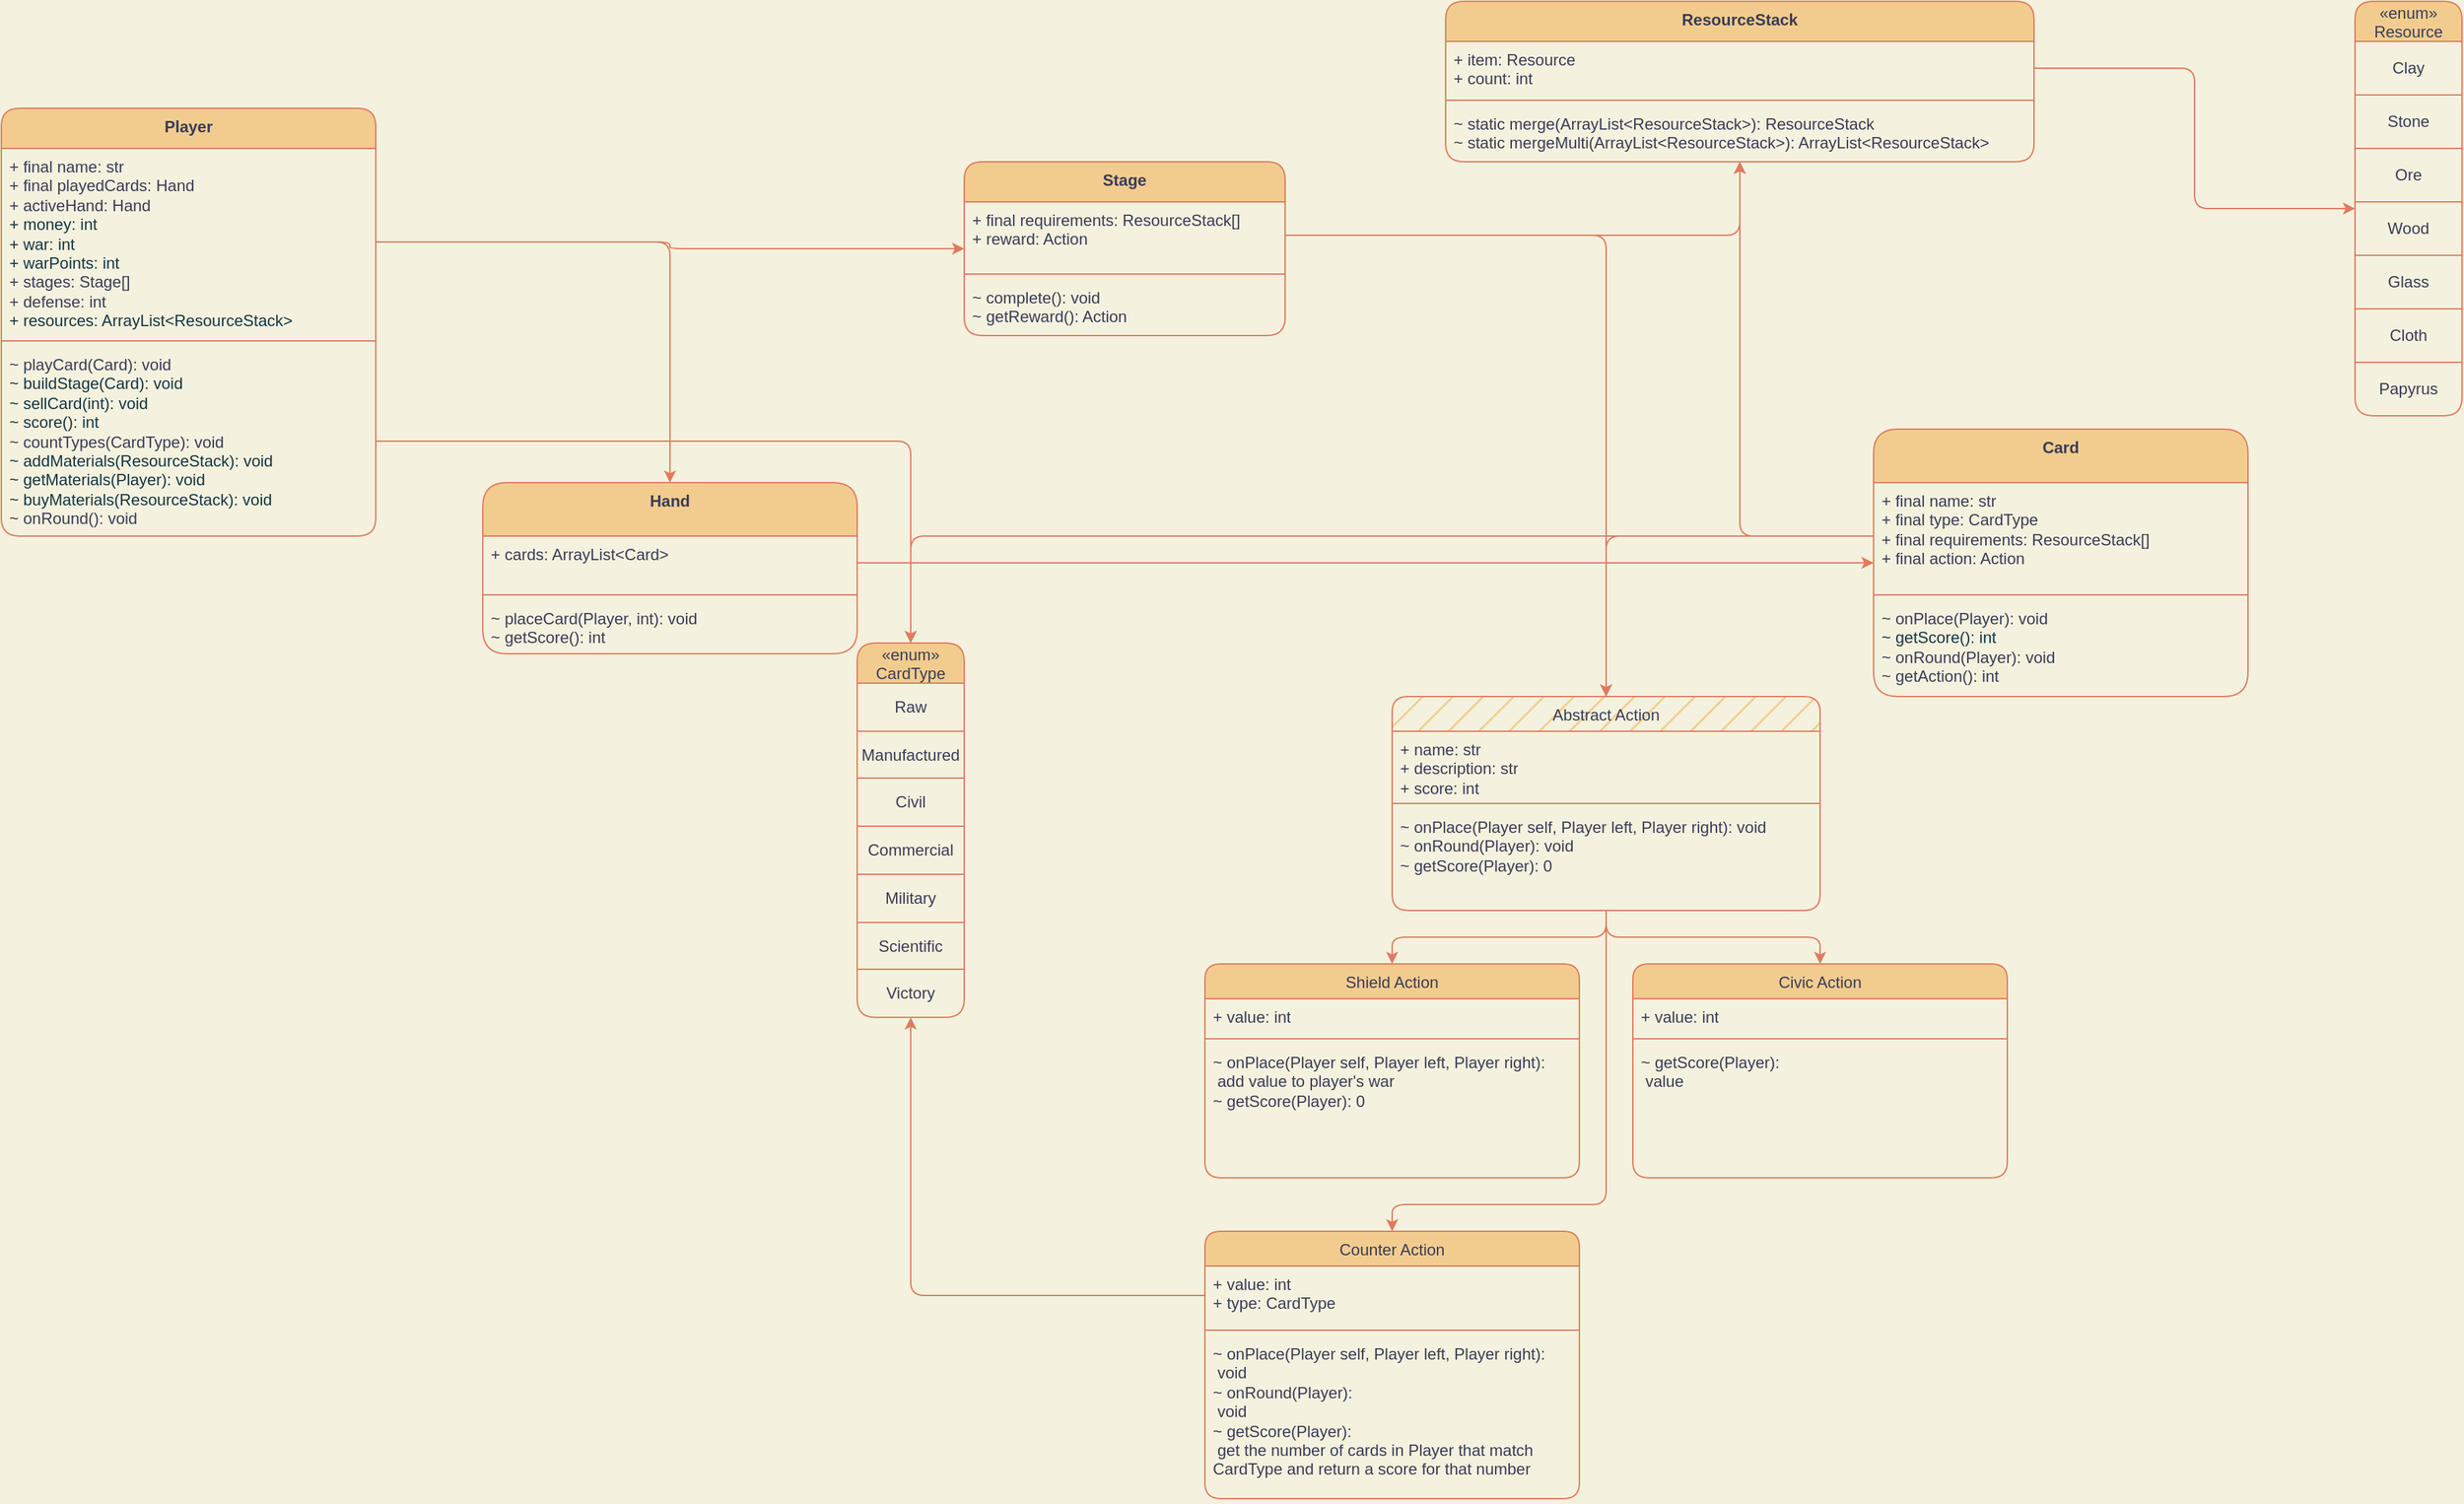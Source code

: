 <mxfile version="20.6.2" type="github">
  <diagram id="R2lEEEUBdFMjLlhIrx00" name="Page-1">
    <mxGraphModel dx="1355" dy="513" grid="1" gridSize="10" guides="1" tooltips="1" connect="1" arrows="1" fold="1" page="1" pageScale="1" pageWidth="850" pageHeight="1100" background="#F4F1DE" math="1" shadow="0" extFonts="Permanent Marker^https://fonts.googleapis.com/css?family=Permanent+Marker">
      <root>
        <mxCell id="0" />
        <mxCell id="1" parent="0" />
        <mxCell id="bpWkmBC9J1Y-tORT5dhZ-9" value="ResourceStack" style="swimlane;fontStyle=1;align=center;verticalAlign=top;childLayout=stackLayout;horizontal=1;startSize=30;horizontalStack=0;resizeParent=1;resizeParentMax=0;resizeLast=0;collapsible=1;marginBottom=0;whiteSpace=wrap;html=1;perimeterSpacing=0;glass=0;shadow=0;direction=east;labelBackgroundColor=none;fillColor=#F2CC8F;strokeColor=#E07A5F;fontColor=#393C56;rounded=1;" parent="1" vertex="1">
          <mxGeometry x="840" y="40" width="440" height="120" as="geometry">
            <mxRectangle x="50" y="124" width="130" height="30" as="alternateBounds" />
          </mxGeometry>
        </mxCell>
        <mxCell id="bpWkmBC9J1Y-tORT5dhZ-10" value="+ item: Resource&lt;br&gt;+ count: int" style="text;strokeColor=none;fillColor=none;align=left;verticalAlign=top;spacingLeft=4;spacingRight=4;overflow=hidden;rotatable=0;points=[[0,0.5],[1,0.5]];portConstraint=eastwest;whiteSpace=wrap;html=1;labelBackgroundColor=none;fontColor=#393C56;rounded=1;" parent="bpWkmBC9J1Y-tORT5dhZ-9" vertex="1">
          <mxGeometry y="30" width="440" height="40" as="geometry" />
        </mxCell>
        <mxCell id="bpWkmBC9J1Y-tORT5dhZ-11" value="" style="line;strokeWidth=1;fillColor=none;align=left;verticalAlign=middle;spacingTop=-1;spacingLeft=3;spacingRight=3;rotatable=0;labelPosition=right;points=[];portConstraint=eastwest;labelBackgroundColor=none;strokeColor=#E07A5F;fontColor=#393C56;rounded=1;" parent="bpWkmBC9J1Y-tORT5dhZ-9" vertex="1">
          <mxGeometry y="70" width="440" height="8" as="geometry" />
        </mxCell>
        <mxCell id="bpWkmBC9J1Y-tORT5dhZ-12" value="~ static merge(ArrayList&amp;lt;ResourceStack&amp;gt;): ResourceStack&lt;br&gt;~ static mergeMulti(ArrayList&amp;lt;ResourceStack&amp;gt;): ArrayList&amp;lt;ResourceStack&amp;gt;" style="text;strokeColor=none;fillColor=none;align=left;verticalAlign=top;spacingLeft=4;spacingRight=4;overflow=hidden;rotatable=0;points=[[0,0.5],[1,0.5]];portConstraint=eastwest;whiteSpace=wrap;html=1;labelBackgroundColor=none;fontColor=#393C56;rounded=1;" parent="bpWkmBC9J1Y-tORT5dhZ-9" vertex="1">
          <mxGeometry y="78" width="440" height="42" as="geometry" />
        </mxCell>
        <mxCell id="bpWkmBC9J1Y-tORT5dhZ-85" value="«enum»&#xa;Resource" style="shape=table;startSize=30;container=1;collapsible=0;childLayout=tableLayout;labelBackgroundColor=none;fillColor=#F2CC8F;strokeColor=#E07A5F;fontColor=#393C56;rounded=1;" parent="1" vertex="1">
          <mxGeometry x="1520" y="40" width="80" height="310" as="geometry" />
        </mxCell>
        <mxCell id="bpWkmBC9J1Y-tORT5dhZ-86" value="" style="shape=tableRow;horizontal=0;startSize=0;swimlaneHead=0;swimlaneBody=0;top=0;left=0;bottom=0;right=0;collapsible=0;dropTarget=0;fillColor=none;points=[[0,0.5],[1,0.5]];portConstraint=eastwest;labelBackgroundColor=none;strokeColor=#E07A5F;fontColor=#393C56;rounded=1;" parent="bpWkmBC9J1Y-tORT5dhZ-85" vertex="1">
          <mxGeometry y="30" width="80" height="40" as="geometry" />
        </mxCell>
        <mxCell id="bpWkmBC9J1Y-tORT5dhZ-87" value="Clay" style="shape=partialRectangle;html=1;whiteSpace=wrap;connectable=0;overflow=hidden;fillColor=none;top=0;left=0;bottom=0;right=0;pointerEvents=1;labelBackgroundColor=none;strokeColor=#E07A5F;fontColor=#393C56;rounded=1;" parent="bpWkmBC9J1Y-tORT5dhZ-86" vertex="1">
          <mxGeometry width="80" height="40" as="geometry">
            <mxRectangle width="80" height="40" as="alternateBounds" />
          </mxGeometry>
        </mxCell>
        <mxCell id="bpWkmBC9J1Y-tORT5dhZ-88" value="" style="shape=tableRow;horizontal=0;startSize=0;swimlaneHead=0;swimlaneBody=0;top=0;left=0;bottom=0;right=0;collapsible=0;dropTarget=0;fillColor=none;points=[[0,0.5],[1,0.5]];portConstraint=eastwest;labelBackgroundColor=none;strokeColor=#E07A5F;fontColor=#393C56;rounded=1;" parent="bpWkmBC9J1Y-tORT5dhZ-85" vertex="1">
          <mxGeometry y="70" width="80" height="40" as="geometry" />
        </mxCell>
        <mxCell id="bpWkmBC9J1Y-tORT5dhZ-89" value="Stone" style="shape=partialRectangle;html=1;whiteSpace=wrap;connectable=0;overflow=hidden;fillColor=none;top=0;left=0;bottom=0;right=0;pointerEvents=1;labelBackgroundColor=none;strokeColor=#E07A5F;fontColor=#393C56;rounded=1;" parent="bpWkmBC9J1Y-tORT5dhZ-88" vertex="1">
          <mxGeometry width="80" height="40" as="geometry">
            <mxRectangle width="80" height="40" as="alternateBounds" />
          </mxGeometry>
        </mxCell>
        <mxCell id="bpWkmBC9J1Y-tORT5dhZ-90" value="" style="shape=tableRow;horizontal=0;startSize=0;swimlaneHead=0;swimlaneBody=0;top=0;left=0;bottom=0;right=0;collapsible=0;dropTarget=0;fillColor=none;points=[[0,0.5],[1,0.5]];portConstraint=eastwest;labelBackgroundColor=none;strokeColor=#E07A5F;fontColor=#393C56;rounded=1;" parent="bpWkmBC9J1Y-tORT5dhZ-85" vertex="1">
          <mxGeometry y="110" width="80" height="40" as="geometry" />
        </mxCell>
        <mxCell id="bpWkmBC9J1Y-tORT5dhZ-91" value="Ore" style="shape=partialRectangle;html=1;whiteSpace=wrap;connectable=0;overflow=hidden;fillColor=none;top=0;left=0;bottom=0;right=0;pointerEvents=1;labelBackgroundColor=none;strokeColor=#E07A5F;fontColor=#393C56;rounded=1;" parent="bpWkmBC9J1Y-tORT5dhZ-90" vertex="1">
          <mxGeometry width="80" height="40" as="geometry">
            <mxRectangle width="80" height="40" as="alternateBounds" />
          </mxGeometry>
        </mxCell>
        <mxCell id="bpWkmBC9J1Y-tORT5dhZ-92" value="" style="shape=tableRow;horizontal=0;startSize=0;swimlaneHead=0;swimlaneBody=0;top=0;left=0;bottom=0;right=0;collapsible=0;dropTarget=0;fillColor=none;points=[[0,0.5],[1,0.5]];portConstraint=eastwest;labelBackgroundColor=none;strokeColor=#E07A5F;fontColor=#393C56;rounded=1;" parent="bpWkmBC9J1Y-tORT5dhZ-85" vertex="1">
          <mxGeometry y="150" width="80" height="40" as="geometry" />
        </mxCell>
        <mxCell id="bpWkmBC9J1Y-tORT5dhZ-93" value="Wood" style="shape=partialRectangle;html=1;whiteSpace=wrap;connectable=0;overflow=hidden;fillColor=none;top=0;left=0;bottom=0;right=0;pointerEvents=1;labelBackgroundColor=none;strokeColor=#E07A5F;fontColor=#393C56;rounded=1;" parent="bpWkmBC9J1Y-tORT5dhZ-92" vertex="1">
          <mxGeometry width="80" height="40" as="geometry">
            <mxRectangle width="80" height="40" as="alternateBounds" />
          </mxGeometry>
        </mxCell>
        <mxCell id="bpWkmBC9J1Y-tORT5dhZ-94" value="" style="shape=tableRow;horizontal=0;startSize=0;swimlaneHead=0;swimlaneBody=0;top=0;left=0;bottom=0;right=0;collapsible=0;dropTarget=0;fillColor=none;points=[[0,0.5],[1,0.5]];portConstraint=eastwest;labelBackgroundColor=none;strokeColor=#E07A5F;fontColor=#393C56;rounded=1;" parent="bpWkmBC9J1Y-tORT5dhZ-85" vertex="1">
          <mxGeometry y="190" width="80" height="40" as="geometry" />
        </mxCell>
        <mxCell id="bpWkmBC9J1Y-tORT5dhZ-95" value="Glass" style="shape=partialRectangle;html=1;whiteSpace=wrap;connectable=0;overflow=hidden;fillColor=none;top=0;left=0;bottom=0;right=0;pointerEvents=1;labelBackgroundColor=none;strokeColor=#E07A5F;fontColor=#393C56;rounded=1;" parent="bpWkmBC9J1Y-tORT5dhZ-94" vertex="1">
          <mxGeometry width="80" height="40" as="geometry">
            <mxRectangle width="80" height="40" as="alternateBounds" />
          </mxGeometry>
        </mxCell>
        <mxCell id="bpWkmBC9J1Y-tORT5dhZ-96" value="" style="shape=tableRow;horizontal=0;startSize=0;swimlaneHead=0;swimlaneBody=0;top=0;left=0;bottom=0;right=0;collapsible=0;dropTarget=0;fillColor=none;points=[[0,0.5],[1,0.5]];portConstraint=eastwest;labelBackgroundColor=none;strokeColor=#E07A5F;fontColor=#393C56;rounded=1;" parent="bpWkmBC9J1Y-tORT5dhZ-85" vertex="1">
          <mxGeometry y="230" width="80" height="40" as="geometry" />
        </mxCell>
        <mxCell id="bpWkmBC9J1Y-tORT5dhZ-97" value="Cloth" style="shape=partialRectangle;html=1;whiteSpace=wrap;connectable=0;overflow=hidden;fillColor=none;top=0;left=0;bottom=0;right=0;pointerEvents=1;labelBackgroundColor=none;strokeColor=#E07A5F;fontColor=#393C56;rounded=1;" parent="bpWkmBC9J1Y-tORT5dhZ-96" vertex="1">
          <mxGeometry width="80" height="40" as="geometry">
            <mxRectangle width="80" height="40" as="alternateBounds" />
          </mxGeometry>
        </mxCell>
        <mxCell id="bpWkmBC9J1Y-tORT5dhZ-98" value="" style="shape=tableRow;horizontal=0;startSize=0;swimlaneHead=0;swimlaneBody=0;top=0;left=0;bottom=0;right=0;collapsible=0;dropTarget=0;fillColor=none;points=[[0,0.5],[1,0.5]];portConstraint=eastwest;labelBackgroundColor=none;strokeColor=#E07A5F;fontColor=#393C56;rounded=1;" parent="bpWkmBC9J1Y-tORT5dhZ-85" vertex="1">
          <mxGeometry y="270" width="80" height="40" as="geometry" />
        </mxCell>
        <mxCell id="bpWkmBC9J1Y-tORT5dhZ-99" value="Papyrus" style="shape=partialRectangle;html=1;whiteSpace=wrap;connectable=0;overflow=hidden;fillColor=none;top=0;left=0;bottom=0;right=0;pointerEvents=1;labelBackgroundColor=none;strokeColor=#E07A5F;fontColor=#393C56;rounded=1;" parent="bpWkmBC9J1Y-tORT5dhZ-98" vertex="1">
          <mxGeometry width="80" height="40" as="geometry">
            <mxRectangle width="80" height="40" as="alternateBounds" />
          </mxGeometry>
        </mxCell>
        <mxCell id="bpWkmBC9J1Y-tORT5dhZ-108" style="edgeStyle=orthogonalEdgeStyle;rounded=1;orthogonalLoop=1;jettySize=auto;html=1;labelBackgroundColor=none;fontColor=#393C56;strokeColor=#E07A5F;" parent="1" source="bpWkmBC9J1Y-tORT5dhZ-10" target="bpWkmBC9J1Y-tORT5dhZ-85" edge="1">
          <mxGeometry relative="1" as="geometry" />
        </mxCell>
        <mxCell id="bpWkmBC9J1Y-tORT5dhZ-109" value="«enum»&#xa;CardType" style="shape=table;startSize=30;container=1;collapsible=0;childLayout=tableLayout;labelBackgroundColor=none;fillColor=#F2CC8F;strokeColor=#E07A5F;fontColor=#393C56;rounded=1;" parent="1" vertex="1">
          <mxGeometry x="400" y="520" width="80" height="280" as="geometry" />
        </mxCell>
        <mxCell id="Q0wWc361tSePcyOyGmPR-1" style="shape=tableRow;horizontal=0;startSize=0;swimlaneHead=0;swimlaneBody=0;top=0;left=0;bottom=0;right=0;collapsible=0;dropTarget=0;fillColor=none;points=[[0,0.5],[1,0.5]];portConstraint=eastwest;labelBackgroundColor=none;strokeColor=#E07A5F;fontColor=#393C56;rounded=1;" vertex="1" parent="bpWkmBC9J1Y-tORT5dhZ-109">
          <mxGeometry y="30" width="80" height="36" as="geometry" />
        </mxCell>
        <mxCell id="Q0wWc361tSePcyOyGmPR-2" value="Raw" style="shape=partialRectangle;html=1;whiteSpace=wrap;connectable=0;overflow=hidden;fillColor=none;top=0;left=0;bottom=0;right=0;pointerEvents=1;labelBackgroundColor=none;strokeColor=#E07A5F;fontColor=#393C56;rounded=1;" vertex="1" parent="Q0wWc361tSePcyOyGmPR-1">
          <mxGeometry width="80" height="36" as="geometry">
            <mxRectangle width="80" height="36" as="alternateBounds" />
          </mxGeometry>
        </mxCell>
        <mxCell id="Q0wWc361tSePcyOyGmPR-4" style="shape=tableRow;horizontal=0;startSize=0;swimlaneHead=0;swimlaneBody=0;top=0;left=0;bottom=0;right=0;collapsible=0;dropTarget=0;fillColor=none;points=[[0,0.5],[1,0.5]];portConstraint=eastwest;labelBackgroundColor=none;strokeColor=#E07A5F;fontColor=#393C56;rounded=1;" vertex="1" parent="bpWkmBC9J1Y-tORT5dhZ-109">
          <mxGeometry y="66" width="80" height="35" as="geometry" />
        </mxCell>
        <mxCell id="Q0wWc361tSePcyOyGmPR-5" value="Manufactured" style="shape=partialRectangle;html=1;whiteSpace=wrap;connectable=0;overflow=hidden;fillColor=none;top=0;left=0;bottom=0;right=0;pointerEvents=1;labelBackgroundColor=none;strokeColor=#E07A5F;fontColor=#393C56;rounded=1;" vertex="1" parent="Q0wWc361tSePcyOyGmPR-4">
          <mxGeometry width="80" height="35" as="geometry">
            <mxRectangle width="80" height="35" as="alternateBounds" />
          </mxGeometry>
        </mxCell>
        <mxCell id="bpWkmBC9J1Y-tORT5dhZ-110" value="" style="shape=tableRow;horizontal=0;startSize=0;swimlaneHead=0;swimlaneBody=0;top=0;left=0;bottom=0;right=0;collapsible=0;dropTarget=0;fillColor=none;points=[[0,0.5],[1,0.5]];portConstraint=eastwest;labelBackgroundColor=none;strokeColor=#E07A5F;fontColor=#393C56;rounded=1;" parent="bpWkmBC9J1Y-tORT5dhZ-109" vertex="1">
          <mxGeometry y="101" width="80" height="36" as="geometry" />
        </mxCell>
        <mxCell id="bpWkmBC9J1Y-tORT5dhZ-111" value="Civil" style="shape=partialRectangle;html=1;whiteSpace=wrap;connectable=0;overflow=hidden;fillColor=none;top=0;left=0;bottom=0;right=0;pointerEvents=1;labelBackgroundColor=none;strokeColor=#E07A5F;fontColor=#393C56;rounded=1;" parent="bpWkmBC9J1Y-tORT5dhZ-110" vertex="1">
          <mxGeometry width="80" height="36" as="geometry">
            <mxRectangle width="80" height="36" as="alternateBounds" />
          </mxGeometry>
        </mxCell>
        <mxCell id="bpWkmBC9J1Y-tORT5dhZ-112" value="" style="shape=tableRow;horizontal=0;startSize=0;swimlaneHead=0;swimlaneBody=0;top=0;left=0;bottom=0;right=0;collapsible=0;dropTarget=0;fillColor=none;points=[[0,0.5],[1,0.5]];portConstraint=eastwest;labelBackgroundColor=none;strokeColor=#E07A5F;fontColor=#393C56;rounded=1;" parent="bpWkmBC9J1Y-tORT5dhZ-109" vertex="1">
          <mxGeometry y="137" width="80" height="36" as="geometry" />
        </mxCell>
        <mxCell id="bpWkmBC9J1Y-tORT5dhZ-113" value="Commercial" style="shape=partialRectangle;html=1;whiteSpace=wrap;connectable=0;overflow=hidden;fillColor=none;top=0;left=0;bottom=0;right=0;pointerEvents=1;labelBackgroundColor=none;strokeColor=#E07A5F;fontColor=#393C56;rounded=1;" parent="bpWkmBC9J1Y-tORT5dhZ-112" vertex="1">
          <mxGeometry width="80" height="36" as="geometry">
            <mxRectangle width="80" height="36" as="alternateBounds" />
          </mxGeometry>
        </mxCell>
        <mxCell id="bpWkmBC9J1Y-tORT5dhZ-114" value="" style="shape=tableRow;horizontal=0;startSize=0;swimlaneHead=0;swimlaneBody=0;top=0;left=0;bottom=0;right=0;collapsible=0;dropTarget=0;fillColor=none;points=[[0,0.5],[1,0.5]];portConstraint=eastwest;labelBackgroundColor=none;strokeColor=#E07A5F;fontColor=#393C56;rounded=1;" parent="bpWkmBC9J1Y-tORT5dhZ-109" vertex="1">
          <mxGeometry y="173" width="80" height="36" as="geometry" />
        </mxCell>
        <mxCell id="bpWkmBC9J1Y-tORT5dhZ-115" value="Military&lt;br&gt;" style="shape=partialRectangle;html=1;whiteSpace=wrap;connectable=0;overflow=hidden;fillColor=none;top=0;left=0;bottom=0;right=0;pointerEvents=1;labelBackgroundColor=none;strokeColor=#E07A5F;fontColor=#393C56;rounded=1;" parent="bpWkmBC9J1Y-tORT5dhZ-114" vertex="1">
          <mxGeometry width="80" height="36" as="geometry">
            <mxRectangle width="80" height="36" as="alternateBounds" />
          </mxGeometry>
        </mxCell>
        <mxCell id="bpWkmBC9J1Y-tORT5dhZ-116" value="" style="shape=tableRow;horizontal=0;startSize=0;swimlaneHead=0;swimlaneBody=0;top=0;left=0;bottom=0;right=0;collapsible=0;dropTarget=0;fillColor=none;points=[[0,0.5],[1,0.5]];portConstraint=eastwest;labelBackgroundColor=none;strokeColor=#E07A5F;fontColor=#393C56;rounded=1;" parent="bpWkmBC9J1Y-tORT5dhZ-109" vertex="1">
          <mxGeometry y="209" width="80" height="35" as="geometry" />
        </mxCell>
        <mxCell id="bpWkmBC9J1Y-tORT5dhZ-117" value="Scientific" style="shape=partialRectangle;html=1;whiteSpace=wrap;connectable=0;overflow=hidden;fillColor=none;top=0;left=0;bottom=0;right=0;pointerEvents=1;labelBackgroundColor=none;strokeColor=#E07A5F;fontColor=#393C56;rounded=1;" parent="bpWkmBC9J1Y-tORT5dhZ-116" vertex="1">
          <mxGeometry width="80" height="35" as="geometry">
            <mxRectangle width="80" height="35" as="alternateBounds" />
          </mxGeometry>
        </mxCell>
        <mxCell id="bpWkmBC9J1Y-tORT5dhZ-118" value="" style="shape=tableRow;horizontal=0;startSize=0;swimlaneHead=0;swimlaneBody=0;top=0;left=0;bottom=0;right=0;collapsible=0;dropTarget=0;fillColor=none;points=[[0,0.5],[1,0.5]];portConstraint=eastwest;labelBackgroundColor=none;strokeColor=#E07A5F;fontColor=#393C56;rounded=1;" parent="bpWkmBC9J1Y-tORT5dhZ-109" vertex="1">
          <mxGeometry y="244" width="80" height="36" as="geometry" />
        </mxCell>
        <mxCell id="bpWkmBC9J1Y-tORT5dhZ-119" value="Victory" style="shape=partialRectangle;html=1;whiteSpace=wrap;connectable=0;overflow=hidden;fillColor=none;top=0;left=0;bottom=0;right=0;pointerEvents=1;labelBackgroundColor=none;strokeColor=#E07A5F;fontColor=#393C56;rounded=1;" parent="bpWkmBC9J1Y-tORT5dhZ-118" vertex="1">
          <mxGeometry width="80" height="36" as="geometry">
            <mxRectangle width="80" height="36" as="alternateBounds" />
          </mxGeometry>
        </mxCell>
        <mxCell id="bpWkmBC9J1Y-tORT5dhZ-124" value="Card" style="swimlane;fontStyle=1;align=center;verticalAlign=top;childLayout=stackLayout;horizontal=1;startSize=40;horizontalStack=0;resizeParent=1;resizeParentMax=0;resizeLast=0;collapsible=1;marginBottom=0;whiteSpace=wrap;html=1;perimeterSpacing=0;glass=0;shadow=0;direction=east;labelBackgroundColor=none;fillColor=#F2CC8F;strokeColor=#E07A5F;fontColor=#393C56;rounded=1;" parent="1" vertex="1">
          <mxGeometry x="1160" y="360" width="280" height="200" as="geometry">
            <mxRectangle x="480" y="400" width="130" height="30" as="alternateBounds" />
          </mxGeometry>
        </mxCell>
        <mxCell id="bpWkmBC9J1Y-tORT5dhZ-125" value="+ final name: str&lt;br&gt;+ final type: CardType&lt;br&gt;+ final requirements: ResourceStack[]&lt;br&gt;+ final action: Action" style="text;strokeColor=none;fillColor=none;align=left;verticalAlign=top;spacingLeft=4;spacingRight=4;overflow=hidden;rotatable=0;points=[[0,0.5],[1,0.5]];portConstraint=eastwest;whiteSpace=wrap;html=1;labelBackgroundColor=none;fontColor=#393C56;rounded=1;" parent="bpWkmBC9J1Y-tORT5dhZ-124" vertex="1">
          <mxGeometry y="40" width="280" height="80" as="geometry" />
        </mxCell>
        <mxCell id="bpWkmBC9J1Y-tORT5dhZ-127" value="" style="line;strokeWidth=1;fillColor=none;align=left;verticalAlign=middle;spacingTop=-1;spacingLeft=3;spacingRight=3;rotatable=0;labelPosition=right;points=[];portConstraint=eastwest;labelBackgroundColor=none;strokeColor=#E07A5F;fontColor=#393C56;rounded=1;" parent="bpWkmBC9J1Y-tORT5dhZ-124" vertex="1">
          <mxGeometry y="120" width="280" height="8" as="geometry" />
        </mxCell>
        <mxCell id="bpWkmBC9J1Y-tORT5dhZ-128" value="~ onPlace(Player): void&lt;br&gt;&lt;span style=&quot;color: rgb(20, 54, 66);&quot;&gt;~ getScore(): int&lt;/span&gt;&lt;br style=&quot;color: rgb(20, 54, 66);&quot;&gt;~ onRound(Player): void&lt;br&gt;~ getAction(): int" style="text;strokeColor=none;fillColor=none;align=left;verticalAlign=top;spacingLeft=4;spacingRight=4;overflow=hidden;rotatable=0;points=[[0,0.5],[1,0.5]];portConstraint=eastwest;whiteSpace=wrap;html=1;labelBackgroundColor=none;fontColor=#393C56;rounded=1;" parent="bpWkmBC9J1Y-tORT5dhZ-124" vertex="1">
          <mxGeometry y="128" width="280" height="72" as="geometry" />
        </mxCell>
        <mxCell id="GVj6lV1ADfHa7WlAg_rx-8" value="Player" style="swimlane;fontStyle=1;align=center;verticalAlign=top;childLayout=stackLayout;horizontal=1;startSize=30;horizontalStack=0;resizeParent=1;resizeParentMax=0;resizeLast=0;collapsible=1;marginBottom=0;whiteSpace=wrap;html=1;perimeterSpacing=0;glass=0;shadow=0;direction=east;labelBackgroundColor=none;fillColor=#F2CC8F;strokeColor=#E07A5F;fontColor=#393C56;rounded=1;" parent="1" vertex="1">
          <mxGeometry x="-240" y="120" width="280" height="320" as="geometry">
            <mxRectangle x="50" y="124" width="130" height="30" as="alternateBounds" />
          </mxGeometry>
        </mxCell>
        <mxCell id="GVj6lV1ADfHa7WlAg_rx-28" value="+ final name: str&lt;br&gt;+ final playedCards: Hand&lt;br&gt;+ activeHand: Hand&lt;br&gt;&lt;span style=&quot;color: rgb(20, 54, 66);&quot;&gt;+ money: int&lt;br&gt;&lt;/span&gt;&lt;span style=&quot;color: rgb(20, 54, 66);&quot;&gt;+ war: int&lt;br&gt;+ warPoints: int&lt;br&gt;&lt;/span&gt;+ stages: Stage[]&lt;br&gt;+ defense: int&lt;br&gt;&lt;span style=&quot;color: rgb(20, 54, 66);&quot;&gt;+ resources: ArrayList&amp;lt;ResourceStack&amp;gt;&lt;/span&gt;&lt;span style=&quot;color: rgb(20, 54, 66);&quot;&gt;&lt;br&gt;&lt;/span&gt;" style="text;strokeColor=none;fillColor=none;align=left;verticalAlign=top;spacingLeft=4;spacingRight=4;overflow=hidden;rotatable=0;points=[[0,0.5],[1,0.5]];portConstraint=eastwest;whiteSpace=wrap;html=1;labelBackgroundColor=none;fontColor=#393C56;rounded=1;" parent="GVj6lV1ADfHa7WlAg_rx-8" vertex="1">
          <mxGeometry y="30" width="280" height="140" as="geometry" />
        </mxCell>
        <mxCell id="GVj6lV1ADfHa7WlAg_rx-13" value="" style="line;strokeWidth=1;fillColor=none;align=left;verticalAlign=middle;spacingTop=-1;spacingLeft=3;spacingRight=3;rotatable=0;labelPosition=right;points=[];portConstraint=eastwest;labelBackgroundColor=none;strokeColor=#E07A5F;fontColor=#393C56;rounded=1;" parent="GVj6lV1ADfHa7WlAg_rx-8" vertex="1">
          <mxGeometry y="170" width="280" height="8" as="geometry" />
        </mxCell>
        <mxCell id="GVj6lV1ADfHa7WlAg_rx-14" value="~ playCard(Card): void&lt;br&gt;&lt;span style=&quot;color: rgb(20, 54, 66);&quot;&gt;~ buildStage(Card): void&lt;/span&gt;&lt;br style=&quot;color: rgb(20, 54, 66);&quot;&gt;&lt;span style=&quot;color: rgb(20, 54, 66);&quot;&gt;~ sellCard(int): void&lt;/span&gt;&lt;br style=&quot;color: rgb(20, 54, 66);&quot;&gt;&lt;span style=&quot;color: rgb(20, 54, 66);&quot;&gt;~ score(): int&lt;br&gt;&lt;/span&gt;~ countTypes(CardType): void&lt;br style=&quot;color: rgb(20, 54, 66);&quot;&gt;&lt;span style=&quot;color: rgb(20, 54, 66);&quot;&gt;~ addMaterials(ResourceStack): void&lt;br&gt;~ getMaterials(Player): void&lt;/span&gt;&lt;br style=&quot;color: rgb(20, 54, 66);&quot;&gt;&lt;span style=&quot;color: rgb(20, 54, 66);&quot;&gt;~ buyMaterials(ResourceStack): void&lt;/span&gt;&lt;br style=&quot;color: rgb(20, 54, 66);&quot;&gt;~ onRound(): void" style="text;strokeColor=none;fillColor=none;align=left;verticalAlign=top;spacingLeft=4;spacingRight=4;overflow=hidden;rotatable=0;points=[[0,0.5],[1,0.5]];portConstraint=eastwest;whiteSpace=wrap;html=1;labelBackgroundColor=none;fontColor=#393C56;rounded=1;" parent="GVj6lV1ADfHa7WlAg_rx-8" vertex="1">
          <mxGeometry y="178" width="280" height="142" as="geometry" />
        </mxCell>
        <mxCell id="GVj6lV1ADfHa7WlAg_rx-17" value="Stage" style="swimlane;fontStyle=1;align=center;verticalAlign=top;childLayout=stackLayout;horizontal=1;startSize=30;horizontalStack=0;resizeParent=1;resizeParentMax=0;resizeLast=0;collapsible=1;marginBottom=0;whiteSpace=wrap;html=1;perimeterSpacing=0;glass=0;shadow=0;direction=east;labelBackgroundColor=none;fillColor=#F2CC8F;strokeColor=#E07A5F;fontColor=#393C56;rounded=1;" parent="1" vertex="1">
          <mxGeometry x="480" y="160" width="240" height="130" as="geometry">
            <mxRectangle x="50" y="124" width="130" height="30" as="alternateBounds" />
          </mxGeometry>
        </mxCell>
        <mxCell id="GVj6lV1ADfHa7WlAg_rx-18" value="+ final requirements: ResourceStack[]&lt;br&gt;+ reward: Action" style="text;strokeColor=none;fillColor=none;align=left;verticalAlign=top;spacingLeft=4;spacingRight=4;overflow=hidden;rotatable=0;points=[[0,0.5],[1,0.5]];portConstraint=eastwest;whiteSpace=wrap;html=1;labelBackgroundColor=none;fontColor=#393C56;rounded=1;" parent="GVj6lV1ADfHa7WlAg_rx-17" vertex="1">
          <mxGeometry y="30" width="240" height="50" as="geometry" />
        </mxCell>
        <mxCell id="GVj6lV1ADfHa7WlAg_rx-22" value="" style="line;strokeWidth=1;fillColor=none;align=left;verticalAlign=middle;spacingTop=-1;spacingLeft=3;spacingRight=3;rotatable=0;labelPosition=right;points=[];portConstraint=eastwest;labelBackgroundColor=none;strokeColor=#E07A5F;fontColor=#393C56;rounded=1;" parent="GVj6lV1ADfHa7WlAg_rx-17" vertex="1">
          <mxGeometry y="80" width="240" height="8" as="geometry" />
        </mxCell>
        <mxCell id="GVj6lV1ADfHa7WlAg_rx-23" value="~ complete(): void&lt;br&gt;~ getReward(): Action" style="text;strokeColor=none;fillColor=none;align=left;verticalAlign=top;spacingLeft=4;spacingRight=4;overflow=hidden;rotatable=0;points=[[0,0.5],[1,0.5]];portConstraint=eastwest;whiteSpace=wrap;html=1;labelBackgroundColor=none;fontColor=#393C56;rounded=1;" parent="GVj6lV1ADfHa7WlAg_rx-17" vertex="1">
          <mxGeometry y="88" width="240" height="42" as="geometry" />
        </mxCell>
        <mxCell id="GVj6lV1ADfHa7WlAg_rx-29" style="edgeStyle=orthogonalEdgeStyle;rounded=1;orthogonalLoop=1;jettySize=auto;html=1;labelBackgroundColor=none;fontColor=#393C56;strokeColor=#E07A5F;" parent="1" source="GVj6lV1ADfHa7WlAg_rx-18" target="bpWkmBC9J1Y-tORT5dhZ-9" edge="1">
          <mxGeometry relative="1" as="geometry" />
        </mxCell>
        <mxCell id="GVj6lV1ADfHa7WlAg_rx-34" value="Hand" style="swimlane;fontStyle=1;align=center;verticalAlign=top;childLayout=stackLayout;horizontal=1;startSize=40;horizontalStack=0;resizeParent=1;resizeParentMax=0;resizeLast=0;collapsible=1;marginBottom=0;whiteSpace=wrap;html=1;perimeterSpacing=0;glass=0;shadow=0;direction=east;labelBackgroundColor=none;fillColor=#F2CC8F;strokeColor=#E07A5F;fontColor=#393C56;rounded=1;" parent="1" vertex="1">
          <mxGeometry x="120" y="400" width="280" height="128" as="geometry">
            <mxRectangle x="50" y="124" width="130" height="30" as="alternateBounds" />
          </mxGeometry>
        </mxCell>
        <mxCell id="GVj6lV1ADfHa7WlAg_rx-35" value="+ cards: ArrayList&amp;lt;Card&amp;gt;" style="text;strokeColor=none;fillColor=none;align=left;verticalAlign=top;spacingLeft=4;spacingRight=4;overflow=hidden;rotatable=0;points=[[0,0.5],[1,0.5]];portConstraint=eastwest;whiteSpace=wrap;html=1;labelBackgroundColor=none;fontColor=#393C56;rounded=1;" parent="GVj6lV1ADfHa7WlAg_rx-34" vertex="1">
          <mxGeometry y="40" width="280" height="40" as="geometry" />
        </mxCell>
        <mxCell id="GVj6lV1ADfHa7WlAg_rx-37" value="" style="line;strokeWidth=1;fillColor=none;align=left;verticalAlign=middle;spacingTop=-1;spacingLeft=3;spacingRight=3;rotatable=0;labelPosition=right;points=[];portConstraint=eastwest;labelBackgroundColor=none;strokeColor=#E07A5F;fontColor=#393C56;rounded=1;" parent="GVj6lV1ADfHa7WlAg_rx-34" vertex="1">
          <mxGeometry y="80" width="280" height="8" as="geometry" />
        </mxCell>
        <mxCell id="GVj6lV1ADfHa7WlAg_rx-38" value="~ placeCard(Player, int): void&lt;br&gt;~ getScore(): int" style="text;strokeColor=none;fillColor=none;align=left;verticalAlign=top;spacingLeft=4;spacingRight=4;overflow=hidden;rotatable=0;points=[[0,0.5],[1,0.5]];portConstraint=eastwest;whiteSpace=wrap;html=1;labelBackgroundColor=none;fontColor=#393C56;rounded=1;" parent="GVj6lV1ADfHa7WlAg_rx-34" vertex="1">
          <mxGeometry y="88" width="280" height="40" as="geometry" />
        </mxCell>
        <mxCell id="Q0wWc361tSePcyOyGmPR-32" style="edgeStyle=orthogonalEdgeStyle;rounded=1;orthogonalLoop=1;jettySize=auto;html=1;strokeColor=#E07A5F;fontColor=#393C56;fillColor=#F2CC8F;" edge="1" parent="1" source="GVj6lV1ADfHa7WlAg_rx-50" target="Q0wWc361tSePcyOyGmPR-8">
          <mxGeometry relative="1" as="geometry" />
        </mxCell>
        <mxCell id="Q0wWc361tSePcyOyGmPR-53" style="edgeStyle=orthogonalEdgeStyle;rounded=1;orthogonalLoop=1;jettySize=auto;html=1;strokeColor=#E07A5F;fontColor=#393C56;fillColor=#F2CC8F;" edge="1" parent="1" source="GVj6lV1ADfHa7WlAg_rx-50" target="Q0wWc361tSePcyOyGmPR-49">
          <mxGeometry relative="1" as="geometry" />
        </mxCell>
        <mxCell id="Q0wWc361tSePcyOyGmPR-58" style="edgeStyle=orthogonalEdgeStyle;rounded=1;orthogonalLoop=1;jettySize=auto;html=1;strokeColor=#E07A5F;fontColor=#393C56;fillColor=#F2CC8F;" edge="1" parent="1" source="GVj6lV1ADfHa7WlAg_rx-50" target="Q0wWc361tSePcyOyGmPR-54">
          <mxGeometry relative="1" as="geometry">
            <Array as="points">
              <mxPoint x="960" y="940" />
            </Array>
          </mxGeometry>
        </mxCell>
        <mxCell id="GVj6lV1ADfHa7WlAg_rx-50" value="&lt;span style=&quot;font-weight: normal;&quot;&gt;Abstract Action&lt;/span&gt;" style="swimlane;fontStyle=1;align=center;verticalAlign=top;childLayout=stackLayout;horizontal=1;startSize=26;horizontalStack=0;resizeParent=1;resizeParentMax=0;resizeLast=0;collapsible=1;marginBottom=0;whiteSpace=wrap;html=1;labelBackgroundColor=none;fillColor=#F2CC8F;strokeColor=#E07A5F;fontColor=#393C56;rounded=1;fillStyle=hatch;" parent="1" vertex="1">
          <mxGeometry x="800" y="560" width="320" height="160" as="geometry" />
        </mxCell>
        <mxCell id="GVj6lV1ADfHa7WlAg_rx-51" value="+ name: str&lt;br&gt;+ description: str&lt;br&gt;+ score: int" style="text;strokeColor=none;fillColor=none;align=left;verticalAlign=top;spacingLeft=4;spacingRight=4;overflow=hidden;rotatable=0;points=[[0,0.5],[1,0.5]];portConstraint=eastwest;whiteSpace=wrap;html=1;labelBackgroundColor=none;fontColor=#393C56;rounded=1;" parent="GVj6lV1ADfHa7WlAg_rx-50" vertex="1">
          <mxGeometry y="26" width="320" height="50" as="geometry" />
        </mxCell>
        <mxCell id="GVj6lV1ADfHa7WlAg_rx-52" value="" style="line;strokeWidth=1;fillColor=none;align=left;verticalAlign=middle;spacingTop=-1;spacingLeft=3;spacingRight=3;rotatable=0;labelPosition=right;points=[];portConstraint=eastwest;labelBackgroundColor=none;strokeColor=#E07A5F;fontColor=#393C56;rounded=1;" parent="GVj6lV1ADfHa7WlAg_rx-50" vertex="1">
          <mxGeometry y="76" width="320" height="8" as="geometry" />
        </mxCell>
        <mxCell id="GVj6lV1ADfHa7WlAg_rx-53" value="~ onPlace(Player self, Player left, Player right): void&lt;br&gt;~ onRound(Player): void&lt;br&gt;~ getScore(Player): 0" style="text;strokeColor=none;fillColor=none;align=left;verticalAlign=top;spacingLeft=4;spacingRight=4;overflow=hidden;rotatable=0;points=[[0,0.5],[1,0.5]];portConstraint=eastwest;whiteSpace=wrap;html=1;labelBackgroundColor=none;fontColor=#393C56;rounded=1;" parent="GVj6lV1ADfHa7WlAg_rx-50" vertex="1">
          <mxGeometry y="84" width="320" height="76" as="geometry" />
        </mxCell>
        <mxCell id="Q0wWc361tSePcyOyGmPR-8" value="&lt;span style=&quot;font-weight: normal;&quot;&gt;Shield Action&lt;/span&gt;" style="swimlane;fontStyle=1;align=center;verticalAlign=top;childLayout=stackLayout;horizontal=1;startSize=26;horizontalStack=0;resizeParent=1;resizeParentMax=0;resizeLast=0;collapsible=1;marginBottom=0;whiteSpace=wrap;html=1;labelBackgroundColor=none;fillColor=#F2CC8F;strokeColor=#E07A5F;fontColor=#393C56;rounded=1;fillStyle=auto;" vertex="1" parent="1">
          <mxGeometry x="660" y="760" width="280" height="160" as="geometry" />
        </mxCell>
        <mxCell id="Q0wWc361tSePcyOyGmPR-9" value="+ value: int" style="text;strokeColor=none;fillColor=none;align=left;verticalAlign=top;spacingLeft=4;spacingRight=4;overflow=hidden;rotatable=0;points=[[0,0.5],[1,0.5]];portConstraint=eastwest;whiteSpace=wrap;html=1;labelBackgroundColor=none;fontColor=#393C56;rounded=1;" vertex="1" parent="Q0wWc361tSePcyOyGmPR-8">
          <mxGeometry y="26" width="280" height="26" as="geometry" />
        </mxCell>
        <mxCell id="Q0wWc361tSePcyOyGmPR-12" value="" style="line;strokeWidth=1;fillColor=none;align=left;verticalAlign=middle;spacingTop=-1;spacingLeft=3;spacingRight=3;rotatable=0;labelPosition=right;points=[];portConstraint=eastwest;labelBackgroundColor=none;strokeColor=#E07A5F;fontColor=#393C56;rounded=1;" vertex="1" parent="Q0wWc361tSePcyOyGmPR-8">
          <mxGeometry y="52" width="280" height="8" as="geometry" />
        </mxCell>
        <mxCell id="Q0wWc361tSePcyOyGmPR-13" value="~ onPlace(Player self, Player left, Player right): &lt;br&gt;&lt;span style=&quot;white-space: pre;&quot;&gt;	&lt;/span&gt;add value to player&#39;s war&lt;br&gt;~ getScore(Player): 0" style="text;strokeColor=none;fillColor=none;align=left;verticalAlign=top;spacingLeft=4;spacingRight=4;overflow=hidden;rotatable=0;points=[[0,0.5],[1,0.5]];portConstraint=eastwest;whiteSpace=wrap;html=1;labelBackgroundColor=none;fontColor=#393C56;rounded=1;" vertex="1" parent="Q0wWc361tSePcyOyGmPR-8">
          <mxGeometry y="60" width="280" height="100" as="geometry" />
        </mxCell>
        <mxCell id="Q0wWc361tSePcyOyGmPR-17" style="edgeStyle=orthogonalEdgeStyle;rounded=1;orthogonalLoop=1;jettySize=auto;html=1;strokeColor=#E07A5F;fontColor=#393C56;labelBackgroundColor=#F4F1DE;" edge="1" parent="1" source="GVj6lV1ADfHa7WlAg_rx-28" target="GVj6lV1ADfHa7WlAg_rx-34">
          <mxGeometry relative="1" as="geometry" />
        </mxCell>
        <mxCell id="Q0wWc361tSePcyOyGmPR-18" style="edgeStyle=orthogonalEdgeStyle;rounded=1;orthogonalLoop=1;jettySize=auto;html=1;strokeColor=#E07A5F;fontColor=#393C56;labelBackgroundColor=#F4F1DE;" edge="1" parent="1" source="GVj6lV1ADfHa7WlAg_rx-28" target="GVj6lV1ADfHa7WlAg_rx-17">
          <mxGeometry relative="1" as="geometry" />
        </mxCell>
        <mxCell id="Q0wWc361tSePcyOyGmPR-19" style="edgeStyle=orthogonalEdgeStyle;rounded=1;orthogonalLoop=1;jettySize=auto;html=1;strokeColor=#E07A5F;fontColor=#393C56;fillColor=#F2CC8F;" edge="1" parent="1" source="GVj6lV1ADfHa7WlAg_rx-18" target="GVj6lV1ADfHa7WlAg_rx-50">
          <mxGeometry relative="1" as="geometry" />
        </mxCell>
        <mxCell id="Q0wWc361tSePcyOyGmPR-26" style="edgeStyle=orthogonalEdgeStyle;rounded=1;orthogonalLoop=1;jettySize=auto;html=1;strokeColor=#E07A5F;fontColor=#393C56;fillColor=#F2CC8F;" edge="1" parent="1" source="bpWkmBC9J1Y-tORT5dhZ-125" target="bpWkmBC9J1Y-tORT5dhZ-9">
          <mxGeometry relative="1" as="geometry">
            <mxPoint x="1050" y="220" as="targetPoint" />
          </mxGeometry>
        </mxCell>
        <mxCell id="Q0wWc361tSePcyOyGmPR-27" style="edgeStyle=orthogonalEdgeStyle;rounded=1;orthogonalLoop=1;jettySize=auto;html=1;strokeColor=#E07A5F;fontColor=#393C56;fillColor=#F2CC8F;" edge="1" parent="1" source="bpWkmBC9J1Y-tORT5dhZ-125" target="bpWkmBC9J1Y-tORT5dhZ-109">
          <mxGeometry relative="1" as="geometry" />
        </mxCell>
        <mxCell id="Q0wWc361tSePcyOyGmPR-44" style="edgeStyle=orthogonalEdgeStyle;rounded=1;orthogonalLoop=1;jettySize=auto;html=1;strokeColor=#E07A5F;fontColor=#393C56;fillColor=#F2CC8F;" edge="1" parent="1" source="GVj6lV1ADfHa7WlAg_rx-14" target="bpWkmBC9J1Y-tORT5dhZ-109">
          <mxGeometry relative="1" as="geometry" />
        </mxCell>
        <mxCell id="Q0wWc361tSePcyOyGmPR-45" style="edgeStyle=orthogonalEdgeStyle;rounded=1;orthogonalLoop=1;jettySize=auto;html=1;strokeColor=#E07A5F;fontColor=#393C56;fillColor=#F2CC8F;" edge="1" parent="1" source="GVj6lV1ADfHa7WlAg_rx-35" target="bpWkmBC9J1Y-tORT5dhZ-124">
          <mxGeometry relative="1" as="geometry" />
        </mxCell>
        <mxCell id="Q0wWc361tSePcyOyGmPR-46" style="edgeStyle=orthogonalEdgeStyle;rounded=1;orthogonalLoop=1;jettySize=auto;html=1;strokeColor=#E07A5F;fontColor=#393C56;fillColor=#F2CC8F;" edge="1" parent="1" source="bpWkmBC9J1Y-tORT5dhZ-125" target="GVj6lV1ADfHa7WlAg_rx-50">
          <mxGeometry relative="1" as="geometry" />
        </mxCell>
        <mxCell id="Q0wWc361tSePcyOyGmPR-49" value="&lt;span style=&quot;font-weight: normal;&quot;&gt;Civic Action&lt;/span&gt;" style="swimlane;fontStyle=1;align=center;verticalAlign=top;childLayout=stackLayout;horizontal=1;startSize=26;horizontalStack=0;resizeParent=1;resizeParentMax=0;resizeLast=0;collapsible=1;marginBottom=0;whiteSpace=wrap;html=1;labelBackgroundColor=none;fillColor=#F2CC8F;strokeColor=#E07A5F;fontColor=#393C56;rounded=1;fillStyle=auto;" vertex="1" parent="1">
          <mxGeometry x="980" y="760" width="280" height="160" as="geometry" />
        </mxCell>
        <mxCell id="Q0wWc361tSePcyOyGmPR-50" value="+ value: int" style="text;strokeColor=none;fillColor=none;align=left;verticalAlign=top;spacingLeft=4;spacingRight=4;overflow=hidden;rotatable=0;points=[[0,0.5],[1,0.5]];portConstraint=eastwest;whiteSpace=wrap;html=1;labelBackgroundColor=none;fontColor=#393C56;rounded=1;" vertex="1" parent="Q0wWc361tSePcyOyGmPR-49">
          <mxGeometry y="26" width="280" height="26" as="geometry" />
        </mxCell>
        <mxCell id="Q0wWc361tSePcyOyGmPR-51" value="" style="line;strokeWidth=1;fillColor=none;align=left;verticalAlign=middle;spacingTop=-1;spacingLeft=3;spacingRight=3;rotatable=0;labelPosition=right;points=[];portConstraint=eastwest;labelBackgroundColor=none;strokeColor=#E07A5F;fontColor=#393C56;rounded=1;" vertex="1" parent="Q0wWc361tSePcyOyGmPR-49">
          <mxGeometry y="52" width="280" height="8" as="geometry" />
        </mxCell>
        <mxCell id="Q0wWc361tSePcyOyGmPR-52" value="~ getScore(Player): &lt;br&gt;&lt;span style=&quot;white-space: pre;&quot;&gt;	&lt;/span&gt;value" style="text;strokeColor=none;fillColor=none;align=left;verticalAlign=top;spacingLeft=4;spacingRight=4;overflow=hidden;rotatable=0;points=[[0,0.5],[1,0.5]];portConstraint=eastwest;whiteSpace=wrap;html=1;labelBackgroundColor=none;fontColor=#393C56;rounded=1;" vertex="1" parent="Q0wWc361tSePcyOyGmPR-49">
          <mxGeometry y="60" width="280" height="100" as="geometry" />
        </mxCell>
        <mxCell id="Q0wWc361tSePcyOyGmPR-54" value="&lt;span style=&quot;font-weight: normal;&quot;&gt;Counter Action&lt;/span&gt;" style="swimlane;fontStyle=1;align=center;verticalAlign=top;childLayout=stackLayout;horizontal=1;startSize=26;horizontalStack=0;resizeParent=1;resizeParentMax=0;resizeLast=0;collapsible=1;marginBottom=0;whiteSpace=wrap;html=1;labelBackgroundColor=none;fillColor=#F2CC8F;strokeColor=#E07A5F;fontColor=#393C56;rounded=1;fillStyle=auto;" vertex="1" parent="1">
          <mxGeometry x="660" y="960" width="280" height="200" as="geometry" />
        </mxCell>
        <mxCell id="Q0wWc361tSePcyOyGmPR-55" value="+ value: int&lt;br&gt;+ type: CardType" style="text;strokeColor=none;fillColor=none;align=left;verticalAlign=top;spacingLeft=4;spacingRight=4;overflow=hidden;rotatable=0;points=[[0,0.5],[1,0.5]];portConstraint=eastwest;whiteSpace=wrap;html=1;labelBackgroundColor=none;fontColor=#393C56;rounded=1;" vertex="1" parent="Q0wWc361tSePcyOyGmPR-54">
          <mxGeometry y="26" width="280" height="44" as="geometry" />
        </mxCell>
        <mxCell id="Q0wWc361tSePcyOyGmPR-56" value="" style="line;strokeWidth=1;fillColor=none;align=left;verticalAlign=middle;spacingTop=-1;spacingLeft=3;spacingRight=3;rotatable=0;labelPosition=right;points=[];portConstraint=eastwest;labelBackgroundColor=none;strokeColor=#E07A5F;fontColor=#393C56;rounded=1;" vertex="1" parent="Q0wWc361tSePcyOyGmPR-54">
          <mxGeometry y="70" width="280" height="8" as="geometry" />
        </mxCell>
        <mxCell id="Q0wWc361tSePcyOyGmPR-57" value="~ onPlace(Player self, Player left, Player right): &lt;br&gt;&lt;span style=&quot;white-space: pre;&quot;&gt;	&lt;/span&gt;void&lt;br&gt;~ onRound(Player):&lt;br&gt;&lt;span style=&quot;white-space: pre;&quot;&gt;	&lt;/span&gt;void&lt;br&gt;~ getScore(Player):&lt;br&gt;&lt;span style=&quot;white-space: pre;&quot;&gt;	&lt;/span&gt;get the number of cards in Player that match CardType and return a score for that number" style="text;strokeColor=none;fillColor=none;align=left;verticalAlign=top;spacingLeft=4;spacingRight=4;overflow=hidden;rotatable=0;points=[[0,0.5],[1,0.5]];portConstraint=eastwest;whiteSpace=wrap;html=1;labelBackgroundColor=none;fontColor=#393C56;rounded=1;" vertex="1" parent="Q0wWc361tSePcyOyGmPR-54">
          <mxGeometry y="78" width="280" height="122" as="geometry" />
        </mxCell>
        <mxCell id="Q0wWc361tSePcyOyGmPR-59" style="edgeStyle=orthogonalEdgeStyle;rounded=1;orthogonalLoop=1;jettySize=auto;html=1;strokeColor=#E07A5F;fontColor=#393C56;fillColor=#F2CC8F;" edge="1" parent="1" source="Q0wWc361tSePcyOyGmPR-55" target="bpWkmBC9J1Y-tORT5dhZ-109">
          <mxGeometry relative="1" as="geometry" />
        </mxCell>
      </root>
    </mxGraphModel>
  </diagram>
</mxfile>
